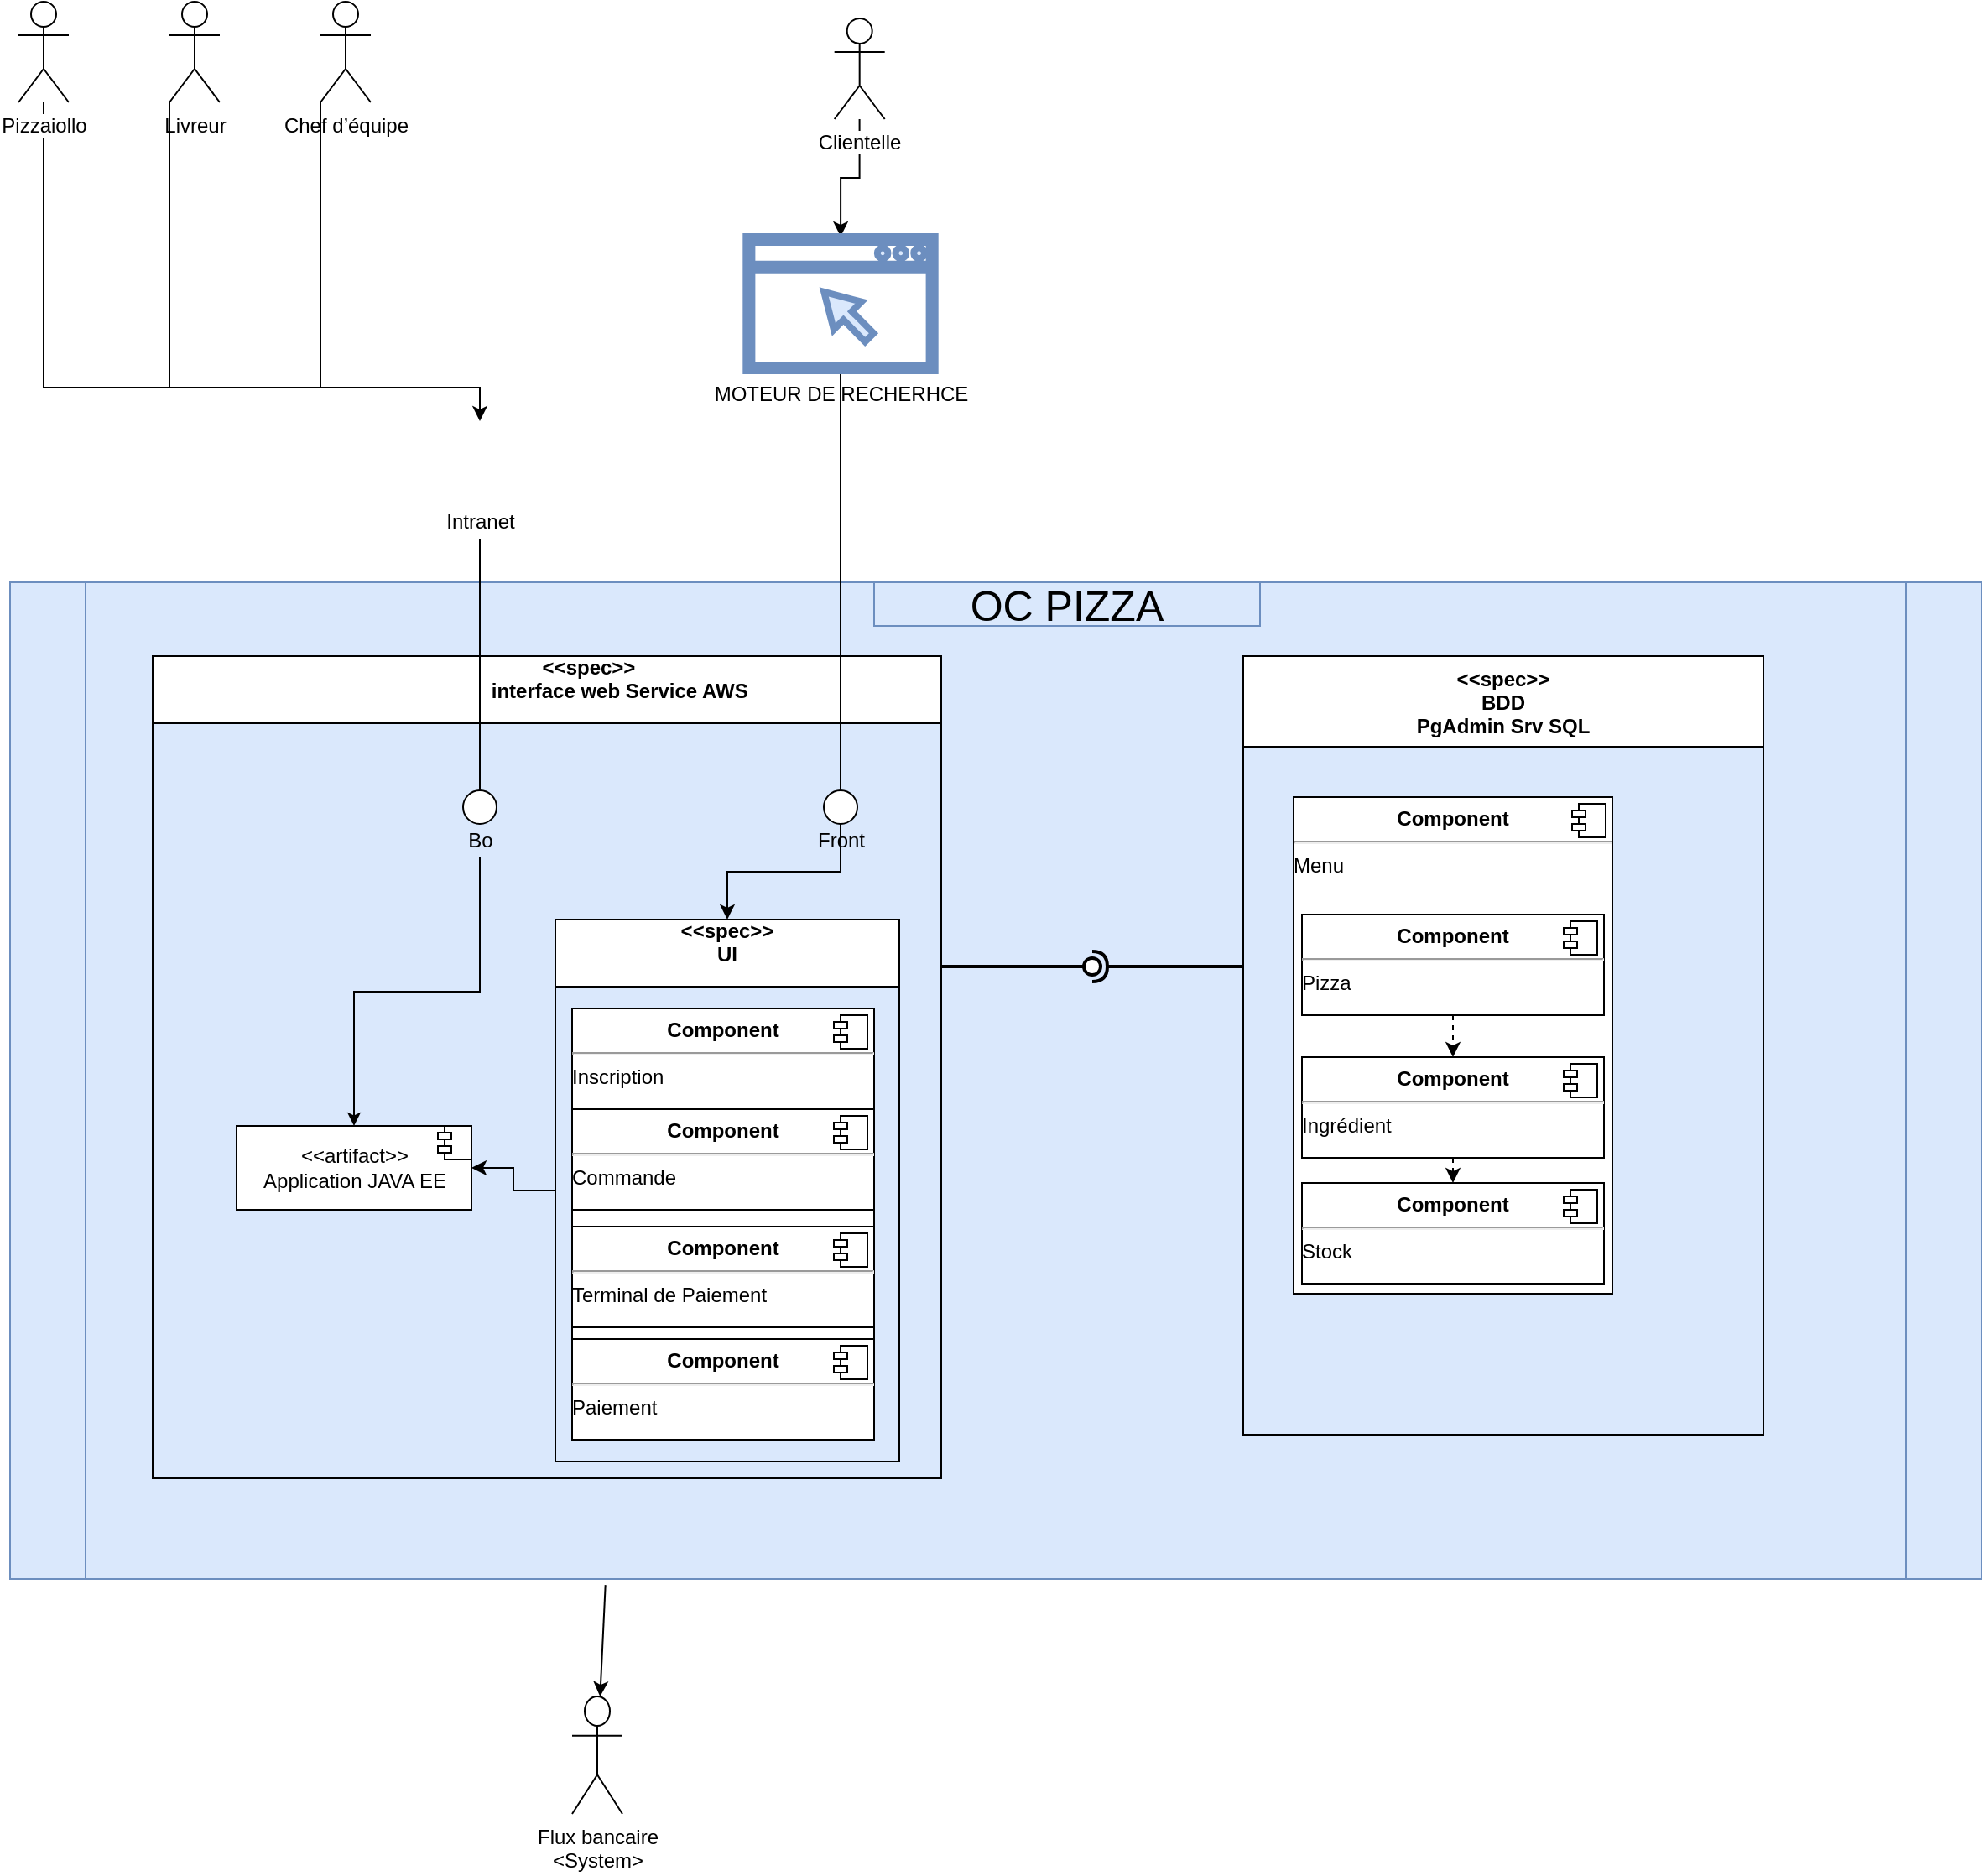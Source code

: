 <mxfile version="13.1.1" type="device"><diagram id="b_rHLFaJf6UDvc3Zdspq" name="Page-1"><mxGraphModel dx="1198" dy="616" grid="1" gridSize="10" guides="1" tooltips="1" connect="1" arrows="1" fold="1" page="1" pageScale="1" pageWidth="1169" pageHeight="827" math="0" shadow="0"><root><mxCell id="0"/><mxCell id="1" parent="0"/><mxCell id="0eS2qgwet21BJ4lQfYPl-1" value="Livreur" style="shape=umlActor;verticalLabelPosition=bottom;labelBackgroundColor=#ffffff;verticalAlign=top;html=1;" parent="1" vertex="1"><mxGeometry x="150" y="10" width="30" height="60" as="geometry"/></mxCell><mxCell id="0eS2qgwet21BJ4lQfYPl-2" value="Chef d’équipe " style="shape=umlActor;verticalLabelPosition=bottom;labelBackgroundColor=#ffffff;verticalAlign=top;html=1;" parent="1" vertex="1"><mxGeometry x="240" y="10" width="30" height="60" as="geometry"/></mxCell><mxCell id="0eS2qgwet21BJ4lQfYPl-4" value="&lt;div&gt;Flux bancaire&lt;/div&gt;&lt;div&gt;&amp;lt;System&amp;gt;&lt;br&gt;&lt;/div&gt;" style="shape=umlActor;verticalLabelPosition=bottom;labelBackgroundColor=#ffffff;verticalAlign=top;html=1;" parent="1" vertex="1"><mxGeometry x="390" y="1020" width="30" height="70" as="geometry"/></mxCell><mxCell id="YxEgfwnFZ_lYvynxjNAj-29" style="edgeStyle=orthogonalEdgeStyle;rounded=0;orthogonalLoop=1;jettySize=auto;html=1;" parent="1" source="0eS2qgwet21BJ4lQfYPl-5" target="YxEgfwnFZ_lYvynxjNAj-27" edge="1"><mxGeometry relative="1" as="geometry"/></mxCell><mxCell id="0eS2qgwet21BJ4lQfYPl-5" value="Clientelle" style="shape=umlActor;verticalLabelPosition=bottom;labelBackgroundColor=#ffffff;verticalAlign=top;html=1;" parent="1" vertex="1"><mxGeometry x="546.34" y="20" width="30" height="60" as="geometry"/></mxCell><mxCell id="0eS2qgwet21BJ4lQfYPl-11" style="edgeStyle=elbowEdgeStyle;rounded=0;orthogonalLoop=1;jettySize=auto;html=1;elbow=vertical;" parent="1" source="0eS2qgwet21BJ4lQfYPl-6" edge="1"><mxGeometry relative="1" as="geometry"><Array as="points"><mxPoint x="280" y="240"/><mxPoint x="310" y="260"/><mxPoint x="340" y="250"/></Array><mxPoint x="335" y="260" as="targetPoint"/></mxGeometry></mxCell><mxCell id="0eS2qgwet21BJ4lQfYPl-6" value="Pizzaiollo" style="shape=umlActor;verticalLabelPosition=bottom;labelBackgroundColor=#ffffff;verticalAlign=top;html=1;" parent="1" vertex="1"><mxGeometry x="60" y="10" width="30" height="60" as="geometry"/></mxCell><mxCell id="0eS2qgwet21BJ4lQfYPl-13" value="" style="endArrow=none;html=1;entryX=0;entryY=1;entryDx=0;entryDy=0;entryPerimeter=0;" parent="1" target="0eS2qgwet21BJ4lQfYPl-1" edge="1"><mxGeometry width="50" height="50" relative="1" as="geometry"><mxPoint x="150" y="240" as="sourcePoint"/><mxPoint x="230" y="180" as="targetPoint"/></mxGeometry></mxCell><mxCell id="0eS2qgwet21BJ4lQfYPl-14" value="" style="endArrow=none;html=1;entryX=0;entryY=1;entryDx=0;entryDy=0;entryPerimeter=0;" parent="1" target="0eS2qgwet21BJ4lQfYPl-2" edge="1"><mxGeometry width="50" height="50" relative="1" as="geometry"><mxPoint x="240" y="240" as="sourcePoint"/><mxPoint x="420" y="190" as="targetPoint"/></mxGeometry></mxCell><mxCell id="0eS2qgwet21BJ4lQfYPl-17" value="" style="shape=process;whiteSpace=wrap;html=1;backgroundOutline=1;fillColor=#dae8fc;strokeColor=#6c8ebf;size=0.038;" parent="1" vertex="1"><mxGeometry x="55" y="356" width="1175" height="594" as="geometry"/></mxCell><mxCell id="0eS2qgwet21BJ4lQfYPl-18" value="&lt;font style=&quot;font-size: 25px&quot;&gt;OC PIZZA&lt;/font&gt;" style="rounded=0;whiteSpace=wrap;html=1;fillColor=#dae8fc;strokeColor=#6c8ebf;" parent="1" vertex="1"><mxGeometry x="570" y="356" width="230" height="26" as="geometry"/></mxCell><mxCell id="0eS2qgwet21BJ4lQfYPl-20" value="               &lt;&lt;spec&gt;&gt; &#xA;                          interface web Service AWS&#xA;" style="swimlane;startSize=40;" parent="1" vertex="1"><mxGeometry x="140" y="400" width="470" height="490" as="geometry"/></mxCell><mxCell id="YxEgfwnFZ_lYvynxjNAj-52" style="edgeStyle=orthogonalEdgeStyle;rounded=0;jumpSize=16;orthogonalLoop=1;jettySize=auto;html=1;entryX=0.5;entryY=0;entryDx=0;entryDy=0;startSize=3;endSize=5;strokeWidth=1;" parent="0eS2qgwet21BJ4lQfYPl-20" source="0eS2qgwet21BJ4lQfYPl-25" target="6pha2A7svu6oeV1F_5WK-14" edge="1"><mxGeometry relative="1" as="geometry"/></mxCell><mxCell id="0eS2qgwet21BJ4lQfYPl-25" value="Bo" style="text;html=1;align=center;verticalAlign=middle;resizable=0;points=[];autosize=1;" parent="0eS2qgwet21BJ4lQfYPl-20" vertex="1"><mxGeometry x="180" y="100" width="30" height="20" as="geometry"/></mxCell><mxCell id="6pha2A7svu6oeV1F_5WK-14" value="&lt;div&gt;&amp;lt;&amp;lt;artifact&amp;gt;&amp;gt;&lt;/div&gt;&lt;div&gt;Application JAVA EE&lt;br&gt;&lt;/div&gt;" style="html=1;dropTarget=0;" parent="0eS2qgwet21BJ4lQfYPl-20" vertex="1"><mxGeometry x="50" y="280" width="140" height="50" as="geometry"/></mxCell><mxCell id="6pha2A7svu6oeV1F_5WK-15" value="" style="shape=component;jettyWidth=8;jettyHeight=4;" parent="6pha2A7svu6oeV1F_5WK-14" vertex="1"><mxGeometry x="1" width="20" height="20" relative="1" as="geometry"><mxPoint x="-20" as="offset"/></mxGeometry></mxCell><mxCell id="YxEgfwnFZ_lYvynxjNAj-46" style="edgeStyle=orthogonalEdgeStyle;rounded=0;orthogonalLoop=1;jettySize=auto;html=1;entryX=1;entryY=0.5;entryDx=0;entryDy=0;" parent="0eS2qgwet21BJ4lQfYPl-20" source="YxEgfwnFZ_lYvynxjNAj-31" target="6pha2A7svu6oeV1F_5WK-14" edge="1"><mxGeometry relative="1" as="geometry"/></mxCell><mxCell id="YxEgfwnFZ_lYvynxjNAj-31" value="&lt;&lt;spec&gt;&gt;&#xA;UI&#xA;" style="swimlane;startSize=40;" parent="0eS2qgwet21BJ4lQfYPl-20" vertex="1"><mxGeometry x="240" y="157" width="205" height="323" as="geometry"/></mxCell><mxCell id="YxEgfwnFZ_lYvynxjNAj-37" value="&lt;p style=&quot;margin: 0px ; margin-top: 6px ; text-align: center&quot;&gt;&lt;b&gt;Component&lt;/b&gt;&lt;/p&gt;&lt;hr&gt;Inscription " style="align=left;overflow=fill;html=1;dropTarget=0;" parent="YxEgfwnFZ_lYvynxjNAj-31" vertex="1"><mxGeometry x="10" y="53" width="180" height="257" as="geometry"/></mxCell><mxCell id="YxEgfwnFZ_lYvynxjNAj-38" value="" style="shape=component;jettyWidth=8;jettyHeight=4;" parent="YxEgfwnFZ_lYvynxjNAj-37" vertex="1"><mxGeometry x="1" width="20" height="20" relative="1" as="geometry"><mxPoint x="-24" y="4" as="offset"/></mxGeometry></mxCell><mxCell id="YxEgfwnFZ_lYvynxjNAj-41" value="&lt;p style=&quot;margin: 0px ; margin-top: 6px ; text-align: center&quot;&gt;&lt;b&gt;Component&lt;/b&gt;&lt;/p&gt;&lt;hr&gt;Commande " style="align=left;overflow=fill;html=1;dropTarget=0;" parent="YxEgfwnFZ_lYvynxjNAj-31" vertex="1"><mxGeometry x="10" y="113" width="180" height="60" as="geometry"/></mxCell><mxCell id="YxEgfwnFZ_lYvynxjNAj-42" value="" style="shape=component;jettyWidth=8;jettyHeight=4;" parent="YxEgfwnFZ_lYvynxjNAj-41" vertex="1"><mxGeometry x="1" width="20" height="20" relative="1" as="geometry"><mxPoint x="-24" y="4" as="offset"/></mxGeometry></mxCell><mxCell id="YxEgfwnFZ_lYvynxjNAj-43" value="&lt;p style=&quot;margin: 0px ; margin-top: 6px ; text-align: center&quot;&gt;&lt;b&gt;Component&lt;/b&gt;&lt;/p&gt;&lt;hr&gt;Terminal de Paiement&amp;nbsp; " style="align=left;overflow=fill;html=1;dropTarget=0;" parent="YxEgfwnFZ_lYvynxjNAj-31" vertex="1"><mxGeometry x="10" y="183" width="180" height="60" as="geometry"/></mxCell><mxCell id="YxEgfwnFZ_lYvynxjNAj-44" value="" style="shape=component;jettyWidth=8;jettyHeight=4;" parent="YxEgfwnFZ_lYvynxjNAj-43" vertex="1"><mxGeometry x="1" width="20" height="20" relative="1" as="geometry"><mxPoint x="-24" y="4" as="offset"/></mxGeometry></mxCell><mxCell id="YxEgfwnFZ_lYvynxjNAj-39" value="&lt;p style=&quot;margin: 0px ; margin-top: 6px ; text-align: center&quot;&gt;&lt;b&gt;Component&lt;/b&gt;&lt;/p&gt;&lt;hr&gt;Paiement" style="align=left;overflow=fill;html=1;dropTarget=0;" parent="YxEgfwnFZ_lYvynxjNAj-31" vertex="1"><mxGeometry x="10" y="250" width="180" height="60" as="geometry"/></mxCell><mxCell id="YxEgfwnFZ_lYvynxjNAj-40" value="" style="shape=component;jettyWidth=8;jettyHeight=4;" parent="YxEgfwnFZ_lYvynxjNAj-39" vertex="1"><mxGeometry x="1" width="20" height="20" relative="1" as="geometry"><mxPoint x="-24" y="4" as="offset"/></mxGeometry></mxCell><mxCell id="0eS2qgwet21BJ4lQfYPl-21" value="" style="ellipse;whiteSpace=wrap;html=1;aspect=fixed;" parent="1" vertex="1"><mxGeometry x="325" y="480" width="20" height="20" as="geometry"/></mxCell><mxCell id="0eS2qgwet21BJ4lQfYPl-24" value="" style="endArrow=none;html=1;exitX=0.5;exitY=0;exitDx=0;exitDy=0;" parent="1" source="0eS2qgwet21BJ4lQfYPl-21" edge="1"><mxGeometry width="50" height="50" relative="1" as="geometry"><mxPoint x="630" y="520" as="sourcePoint"/><mxPoint x="335" y="330" as="targetPoint"/></mxGeometry></mxCell><mxCell id="YxEgfwnFZ_lYvynxjNAj-36" style="edgeStyle=orthogonalEdgeStyle;rounded=0;orthogonalLoop=1;jettySize=auto;html=1;" parent="1" source="0eS2qgwet21BJ4lQfYPl-26" target="YxEgfwnFZ_lYvynxjNAj-31" edge="1"><mxGeometry relative="1" as="geometry"/></mxCell><mxCell id="0eS2qgwet21BJ4lQfYPl-26" value="" style="ellipse;whiteSpace=wrap;html=1;aspect=fixed;" parent="1" vertex="1"><mxGeometry x="540" y="480" width="20" height="20" as="geometry"/></mxCell><mxCell id="0eS2qgwet21BJ4lQfYPl-27" value="Front" style="text;html=1;align=center;verticalAlign=middle;resizable=0;points=[];autosize=1;" parent="1" vertex="1"><mxGeometry x="530" y="500" width="40" height="20" as="geometry"/></mxCell><mxCell id="0eS2qgwet21BJ4lQfYPl-28" value="" style="endArrow=none;html=1;exitX=0.5;exitY=0;exitDx=0;exitDy=0;" parent="1" source="0eS2qgwet21BJ4lQfYPl-26" target="YxEgfwnFZ_lYvynxjNAj-27" edge="1"><mxGeometry width="50" height="50" relative="1" as="geometry"><mxPoint x="680" y="520" as="sourcePoint"/><mxPoint x="550" y="316.02" as="targetPoint"/></mxGeometry></mxCell><mxCell id="0eS2qgwet21BJ4lQfYPl-32" value="&lt;&lt;spec&gt;&gt;&#xA;BDD&#xA;PgAdmin Srv SQL " style="swimlane;startSize=54;" parent="1" vertex="1"><mxGeometry x="790" y="400" width="310" height="464" as="geometry"/></mxCell><mxCell id="YxEgfwnFZ_lYvynxjNAj-1" value="&lt;p style=&quot;margin: 0px ; margin-top: 6px ; text-align: center&quot;&gt;&lt;b&gt;Component&lt;/b&gt;&lt;/p&gt;&lt;hr&gt;Menu" style="align=left;overflow=fill;html=1;dropTarget=0;" parent="0eS2qgwet21BJ4lQfYPl-32" vertex="1"><mxGeometry x="30" y="84" width="190" height="296" as="geometry"/></mxCell><mxCell id="YxEgfwnFZ_lYvynxjNAj-2" value="" style="shape=component;jettyWidth=8;jettyHeight=4;" parent="YxEgfwnFZ_lYvynxjNAj-1" vertex="1"><mxGeometry x="1" width="20" height="20" relative="1" as="geometry"><mxPoint x="-24" y="4" as="offset"/></mxGeometry></mxCell><mxCell id="YxEgfwnFZ_lYvynxjNAj-3" value="&lt;p style=&quot;margin: 0px ; margin-top: 6px ; text-align: center&quot;&gt;&lt;b&gt;Component&lt;/b&gt;&lt;/p&gt;&lt;hr&gt;Pizza " style="align=left;overflow=fill;html=1;dropTarget=0;" parent="0eS2qgwet21BJ4lQfYPl-32" vertex="1"><mxGeometry x="35" y="154" width="180" height="60" as="geometry"/></mxCell><mxCell id="YxEgfwnFZ_lYvynxjNAj-4" value="" style="shape=component;jettyWidth=8;jettyHeight=4;" parent="YxEgfwnFZ_lYvynxjNAj-3" vertex="1"><mxGeometry x="1" width="20" height="20" relative="1" as="geometry"><mxPoint x="-24" y="4" as="offset"/></mxGeometry></mxCell><mxCell id="YxEgfwnFZ_lYvynxjNAj-5" value="&lt;p style=&quot;margin: 0px ; margin-top: 6px ; text-align: center&quot;&gt;&lt;b&gt;Component&lt;/b&gt;&lt;/p&gt;&lt;hr&gt;Ingrédient " style="align=left;overflow=fill;html=1;dropTarget=0;" parent="0eS2qgwet21BJ4lQfYPl-32" vertex="1"><mxGeometry x="35" y="239" width="180" height="60" as="geometry"/></mxCell><mxCell id="YxEgfwnFZ_lYvynxjNAj-6" value="" style="shape=component;jettyWidth=8;jettyHeight=4;" parent="YxEgfwnFZ_lYvynxjNAj-5" vertex="1"><mxGeometry x="1" width="20" height="20" relative="1" as="geometry"><mxPoint x="-24" y="4" as="offset"/></mxGeometry></mxCell><mxCell id="YxEgfwnFZ_lYvynxjNAj-9" value="" style="endArrow=classic;html=1;dashed=1;exitX=0.5;exitY=1;exitDx=0;exitDy=0;entryX=0.5;entryY=0;entryDx=0;entryDy=0;" parent="0eS2qgwet21BJ4lQfYPl-32" source="YxEgfwnFZ_lYvynxjNAj-3" target="YxEgfwnFZ_lYvynxjNAj-5" edge="1"><mxGeometry width="50" height="50" relative="1" as="geometry"><mxPoint x="325" y="219" as="sourcePoint"/><mxPoint x="375" y="169" as="targetPoint"/></mxGeometry></mxCell><mxCell id="YxEgfwnFZ_lYvynxjNAj-7" value="&lt;p style=&quot;margin: 0px ; margin-top: 6px ; text-align: center&quot;&gt;&lt;b&gt;Component&lt;/b&gt;&lt;/p&gt;&lt;hr&gt;Stock" style="align=left;overflow=fill;html=1;dropTarget=0;" parent="0eS2qgwet21BJ4lQfYPl-32" vertex="1"><mxGeometry x="35" y="314" width="180" height="60" as="geometry"/></mxCell><mxCell id="YxEgfwnFZ_lYvynxjNAj-8" value="" style="shape=component;jettyWidth=8;jettyHeight=4;" parent="YxEgfwnFZ_lYvynxjNAj-7" vertex="1"><mxGeometry x="1" width="20" height="20" relative="1" as="geometry"><mxPoint x="-24" y="4" as="offset"/></mxGeometry></mxCell><mxCell id="YxEgfwnFZ_lYvynxjNAj-10" value="" style="endArrow=classic;html=1;dashed=1;exitX=0.5;exitY=1;exitDx=0;exitDy=0;entryX=0.5;entryY=0;entryDx=0;entryDy=0;" parent="0eS2qgwet21BJ4lQfYPl-32" source="YxEgfwnFZ_lYvynxjNAj-5" target="YxEgfwnFZ_lYvynxjNAj-7" edge="1"><mxGeometry width="50" height="50" relative="1" as="geometry"><mxPoint x="385" y="349" as="sourcePoint"/><mxPoint x="385" y="464" as="targetPoint"/></mxGeometry></mxCell><mxCell id="0eS2qgwet21BJ4lQfYPl-35" value="" style="endArrow=classic;html=1;exitX=0.302;exitY=1.006;exitDx=0;exitDy=0;exitPerimeter=0;" parent="1" source="0eS2qgwet21BJ4lQfYPl-17" target="0eS2qgwet21BJ4lQfYPl-4" edge="1"><mxGeometry width="50" height="50" relative="1" as="geometry"><mxPoint x="570" y="710" as="sourcePoint"/><mxPoint x="620" y="660" as="targetPoint"/></mxGeometry></mxCell><mxCell id="YxEgfwnFZ_lYvynxjNAj-27" value="MOTEUR DE RECHERHCE" style="pointerEvents=1;shadow=0;dashed=0;html=1;strokeColor=#6c8ebf;fillColor=#dae8fc;aspect=fixed;labelPosition=center;verticalLabelPosition=bottom;verticalAlign=top;align=center;outlineConnect=0;shape=mxgraph.vvd.web_browser;strokeWidth=4;" parent="1" vertex="1"><mxGeometry x="493.66" y="150" width="112.68" height="80" as="geometry"/></mxCell><mxCell id="YxEgfwnFZ_lYvynxjNAj-49" value="" style="rounded=0;orthogonalLoop=1;jettySize=auto;html=1;endArrow=none;endFill=0;endSize=23;startSize=24;jumpSize=16;strokeWidth=2;" parent="1" target="YxEgfwnFZ_lYvynxjNAj-51" edge="1"><mxGeometry relative="1" as="geometry"><mxPoint x="610" y="585" as="sourcePoint"/></mxGeometry></mxCell><mxCell id="YxEgfwnFZ_lYvynxjNAj-50" value="" style="rounded=0;orthogonalLoop=1;jettySize=auto;html=1;endArrow=halfCircle;endFill=0;entryX=0.5;entryY=0.5;entryDx=0;entryDy=0;endSize=6;strokeWidth=2;" parent="1" target="YxEgfwnFZ_lYvynxjNAj-51" edge="1"><mxGeometry relative="1" as="geometry"><mxPoint x="790" y="585" as="sourcePoint"/></mxGeometry></mxCell><mxCell id="YxEgfwnFZ_lYvynxjNAj-51" value="" style="ellipse;whiteSpace=wrap;html=1;fontFamily=Helvetica;fontSize=12;fontColor=#000000;align=center;strokeColor=#000000;fillColor=#ffffff;points=[];aspect=fixed;resizable=0;strokeWidth=2;" parent="1" vertex="1"><mxGeometry x="695" y="580" width="10" height="10" as="geometry"/></mxCell><mxCell id="YxEgfwnFZ_lYvynxjNAj-53" value="" style="shape=image;html=1;verticalAlign=top;verticalLabelPosition=bottom;labelBackgroundColor=#ffffff;imageAspect=0;aspect=fixed;image=https://cdn2.iconfinder.com/data/icons/electronics-17/24/electronics-05-128.png;strokeWidth=2;" parent="1" vertex="1"><mxGeometry x="310" y="260" width="50" height="50" as="geometry"/></mxCell><mxCell id="YxEgfwnFZ_lYvynxjNAj-54" value="Intranet" style="text;html=1;align=center;verticalAlign=middle;resizable=0;points=[];autosize=1;" parent="1" vertex="1"><mxGeometry x="305" y="310" width="60" height="20" as="geometry"/></mxCell></root></mxGraphModel></diagram></mxfile>